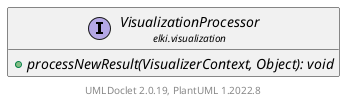 @startuml
    remove .*\.(Instance|Par|Parameterizer|Factory)$
    set namespaceSeparator none
    hide empty fields
    hide empty methods

    interface "<size:14>VisualizationProcessor\n<size:10>elki.visualization" as elki.visualization.VisualizationProcessor [[VisualizationProcessor.html]] {
        {abstract} +processNewResult(VisualizerContext, Object): void
    }

    center footer UMLDoclet 2.0.19, PlantUML 1.2022.8
@enduml
